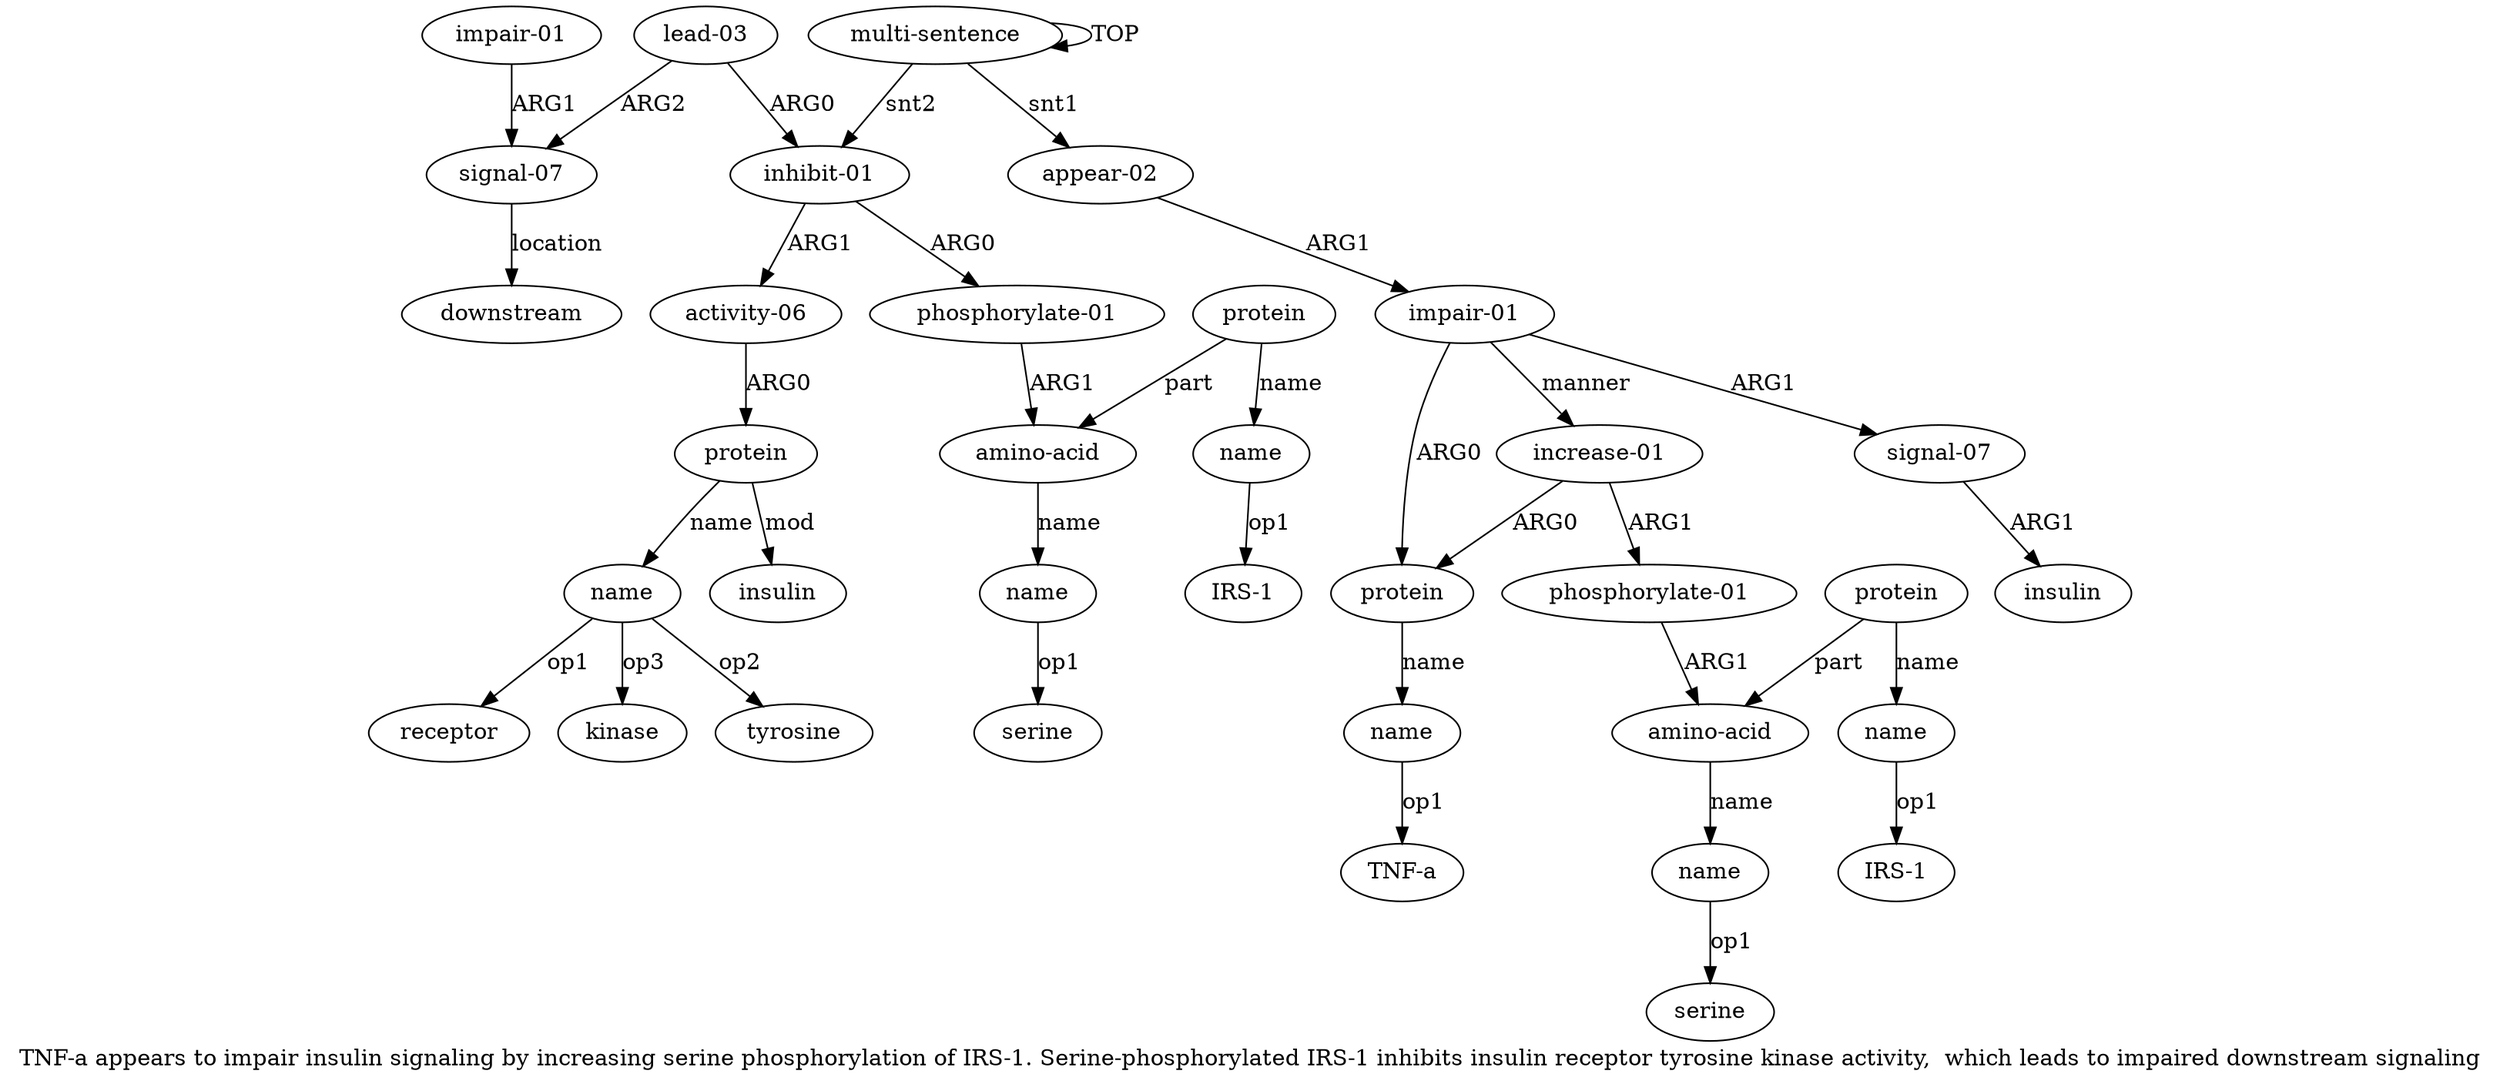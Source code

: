 digraph  {
	graph [label="TNF-a appears to impair insulin signaling by increasing serine phosphorylation of IRS-1. Serine-phosphorylated IRS-1 inhibits insulin \
receptor tyrosine kinase activity,  which leads to impaired downstream signaling"];
	node [label="\N"];
	a20	 [color=black,
		gold_ind=20,
		gold_label=protein,
		label=protein,
		test_ind=20,
		test_label=protein];
	a21	 [color=black,
		gold_ind=21,
		gold_label=name,
		label=name,
		test_ind=21,
		test_label=name];
	a20 -> a21 [key=0,
	color=black,
	gold_label=name,
	label=name,
	test_label=name];
a22 [color=black,
	gold_ind=22,
	gold_label=insulin,
	label=insulin,
	test_ind=22,
	test_label=insulin];
a20 -> a22 [key=0,
color=black,
gold_label=mod,
label=mod,
test_label=mod];
"a21 tyrosine" [color=black,
gold_ind=-1,
gold_label=tyrosine,
label=tyrosine,
test_ind=-1,
test_label=tyrosine];
a21 -> "a21 tyrosine" [key=0,
color=black,
gold_label=op2,
label=op2,
test_label=op2];
"a21 receptor" [color=black,
gold_ind=-1,
gold_label=receptor,
label=receptor,
test_ind=-1,
test_label=receptor];
a21 -> "a21 receptor" [key=0,
color=black,
gold_label=op1,
label=op1,
test_label=op1];
"a21 kinase" [color=black,
gold_ind=-1,
gold_label=kinase,
label=kinase,
test_ind=-1,
test_label=kinase];
a21 -> "a21 kinase" [key=0,
color=black,
gold_label=op3,
label=op3,
test_label=op3];
a23 [color=black,
gold_ind=23,
gold_label="lead-03",
label="lead-03",
test_ind=23,
test_label="lead-03"];
a24 [color=black,
gold_ind=24,
gold_label="signal-07",
label="signal-07",
test_ind=24,
test_label="signal-07"];
a23 -> a24 [key=0,
color=black,
gold_label=ARG2,
label=ARG2,
test_label=ARG2];
a13 [color=black,
gold_ind=13,
gold_label="inhibit-01",
label="inhibit-01",
test_ind=13,
test_label="inhibit-01"];
a23 -> a13 [key=0,
color=black,
gold_label=ARG0,
label=ARG0,
test_label=ARG0];
a25 [color=black,
gold_ind=25,
gold_label=downstream,
label=downstream,
test_ind=25,
test_label=downstream];
a24 -> a25 [key=0,
color=black,
gold_label=location,
label=location,
test_label=location];
a26 [color=black,
gold_ind=26,
gold_label="impair-01",
label="impair-01",
test_ind=26,
test_label="impair-01"];
a26 -> a24 [key=0,
color=black,
gold_label=ARG1,
label=ARG1,
test_label=ARG1];
"a16 serine" [color=black,
gold_ind=-1,
gold_label=serine,
label=serine,
test_ind=-1,
test_label=serine];
"a10 serine" [color=black,
gold_ind=-1,
gold_label=serine,
label=serine,
test_ind=-1,
test_label=serine];
"a18 IRS-1" [color=black,
gold_ind=-1,
gold_label="IRS-1",
label="IRS-1",
test_ind=-1,
test_label="IRS-1"];
a15 [color=black,
gold_ind=15,
gold_label="amino-acid",
label="amino-acid",
test_ind=15,
test_label="amino-acid"];
a16 [color=black,
gold_ind=16,
gold_label=name,
label=name,
test_ind=16,
test_label=name];
a15 -> a16 [key=0,
color=black,
gold_label=name,
label=name,
test_label=name];
a14 [color=black,
gold_ind=14,
gold_label="phosphorylate-01",
label="phosphorylate-01",
test_ind=14,
test_label="phosphorylate-01"];
a14 -> a15 [key=0,
color=black,
gold_label=ARG1,
label=ARG1,
test_label=ARG1];
a17 [color=black,
gold_ind=17,
gold_label=protein,
label=protein,
test_ind=17,
test_label=protein];
a17 -> a15 [key=0,
color=black,
gold_label=part,
label=part,
test_label=part];
a18 [color=black,
gold_ind=18,
gold_label=name,
label=name,
test_ind=18,
test_label=name];
a17 -> a18 [key=0,
color=black,
gold_label=name,
label=name,
test_label=name];
a16 -> "a16 serine" [key=0,
color=black,
gold_label=op1,
label=op1,
test_label=op1];
a11 [color=black,
gold_ind=11,
gold_label=protein,
label=protein,
test_ind=11,
test_label=protein];
a12 [color=black,
gold_ind=12,
gold_label=name,
label=name,
test_ind=12,
test_label=name];
a11 -> a12 [key=0,
color=black,
gold_label=name,
label=name,
test_label=name];
a9 [color=black,
gold_ind=9,
gold_label="amino-acid",
label="amino-acid",
test_ind=9,
test_label="amino-acid"];
a11 -> a9 [key=0,
color=black,
gold_label=part,
label=part,
test_label=part];
a10 [color=black,
gold_ind=10,
gold_label=name,
label=name,
test_ind=10,
test_label=name];
a10 -> "a10 serine" [key=0,
color=black,
gold_label=op1,
label=op1,
test_label=op1];
a13 -> a14 [key=0,
color=black,
gold_label=ARG0,
label=ARG0,
test_label=ARG0];
a19 [color=black,
gold_ind=19,
gold_label="activity-06",
label="activity-06",
test_ind=19,
test_label="activity-06"];
a13 -> a19 [key=0,
color=black,
gold_label=ARG1,
label=ARG1,
test_label=ARG1];
"a12 IRS-1" [color=black,
gold_ind=-1,
gold_label="IRS-1",
label="IRS-1",
test_ind=-1,
test_label="IRS-1"];
a12 -> "a12 IRS-1" [key=0,
color=black,
gold_label=op1,
label=op1,
test_label=op1];
a19 -> a20 [key=0,
color=black,
gold_label=ARG0,
label=ARG0,
test_label=ARG0];
a18 -> "a18 IRS-1" [key=0,
color=black,
gold_label=op1,
label=op1,
test_label=op1];
a1 [color=black,
gold_ind=1,
gold_label="appear-02",
label="appear-02",
test_ind=1,
test_label="appear-02"];
a2 [color=black,
gold_ind=2,
gold_label="impair-01",
label="impair-01",
test_ind=2,
test_label="impair-01"];
a1 -> a2 [key=0,
color=black,
gold_label=ARG1,
label=ARG1,
test_label=ARG1];
a0 [color=black,
gold_ind=0,
gold_label="multi-sentence",
label="multi-sentence",
test_ind=0,
test_label="multi-sentence"];
a0 -> a13 [key=0,
color=black,
gold_label=snt2,
label=snt2,
test_label=snt2];
a0 -> a1 [key=0,
color=black,
gold_label=snt1,
label=snt1,
test_label=snt1];
a0 -> a0 [key=0,
color=black,
gold_label=TOP,
label=TOP,
test_label=TOP];
a3 [color=black,
gold_ind=3,
gold_label=protein,
label=protein,
test_ind=3,
test_label=protein];
a4 [color=black,
gold_ind=4,
gold_label=name,
label=name,
test_ind=4,
test_label=name];
a3 -> a4 [key=0,
color=black,
gold_label=name,
label=name,
test_label=name];
a2 -> a3 [key=0,
color=black,
gold_label=ARG0,
label=ARG0,
test_label=ARG0];
a5 [color=black,
gold_ind=5,
gold_label="signal-07",
label="signal-07",
test_ind=5,
test_label="signal-07"];
a2 -> a5 [key=0,
color=black,
gold_label=ARG1,
label=ARG1,
test_label=ARG1];
a7 [color=black,
gold_ind=7,
gold_label="increase-01",
label="increase-01",
test_ind=7,
test_label="increase-01"];
a2 -> a7 [key=0,
color=black,
gold_label=manner,
label=manner,
test_label=manner];
a6 [color=black,
gold_ind=6,
gold_label=insulin,
label=insulin,
test_ind=6,
test_label=insulin];
a5 -> a6 [key=0,
color=black,
gold_label=ARG1,
label=ARG1,
test_label=ARG1];
"a4 TNF-a" [color=black,
gold_ind=-1,
gold_label="TNF-a",
label="TNF-a",
test_ind=-1,
test_label="TNF-a"];
a4 -> "a4 TNF-a" [key=0,
color=black,
gold_label=op1,
label=op1,
test_label=op1];
a7 -> a3 [key=0,
color=black,
gold_label=ARG0,
label=ARG0,
test_label=ARG0];
a8 [color=black,
gold_ind=8,
gold_label="phosphorylate-01",
label="phosphorylate-01",
test_ind=8,
test_label="phosphorylate-01"];
a7 -> a8 [key=0,
color=black,
gold_label=ARG1,
label=ARG1,
test_label=ARG1];
a9 -> a10 [key=0,
color=black,
gold_label=name,
label=name,
test_label=name];
a8 -> a9 [key=0,
color=black,
gold_label=ARG1,
label=ARG1,
test_label=ARG1];
}
